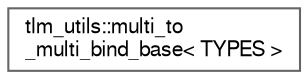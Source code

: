digraph "Graphical Class Hierarchy"
{
 // LATEX_PDF_SIZE
  bgcolor="transparent";
  edge [fontname=FreeSans,fontsize=10,labelfontname=FreeSans,labelfontsize=10];
  node [fontname=FreeSans,fontsize=10,shape=box,height=0.2,width=0.4];
  rankdir="LR";
  Node0 [id="Node000000",label="tlm_utils::multi_to\l_multi_bind_base\< TYPES \>",height=0.2,width=0.4,color="grey40", fillcolor="white", style="filled",URL="$a01353.html",tooltip=" "];
}
